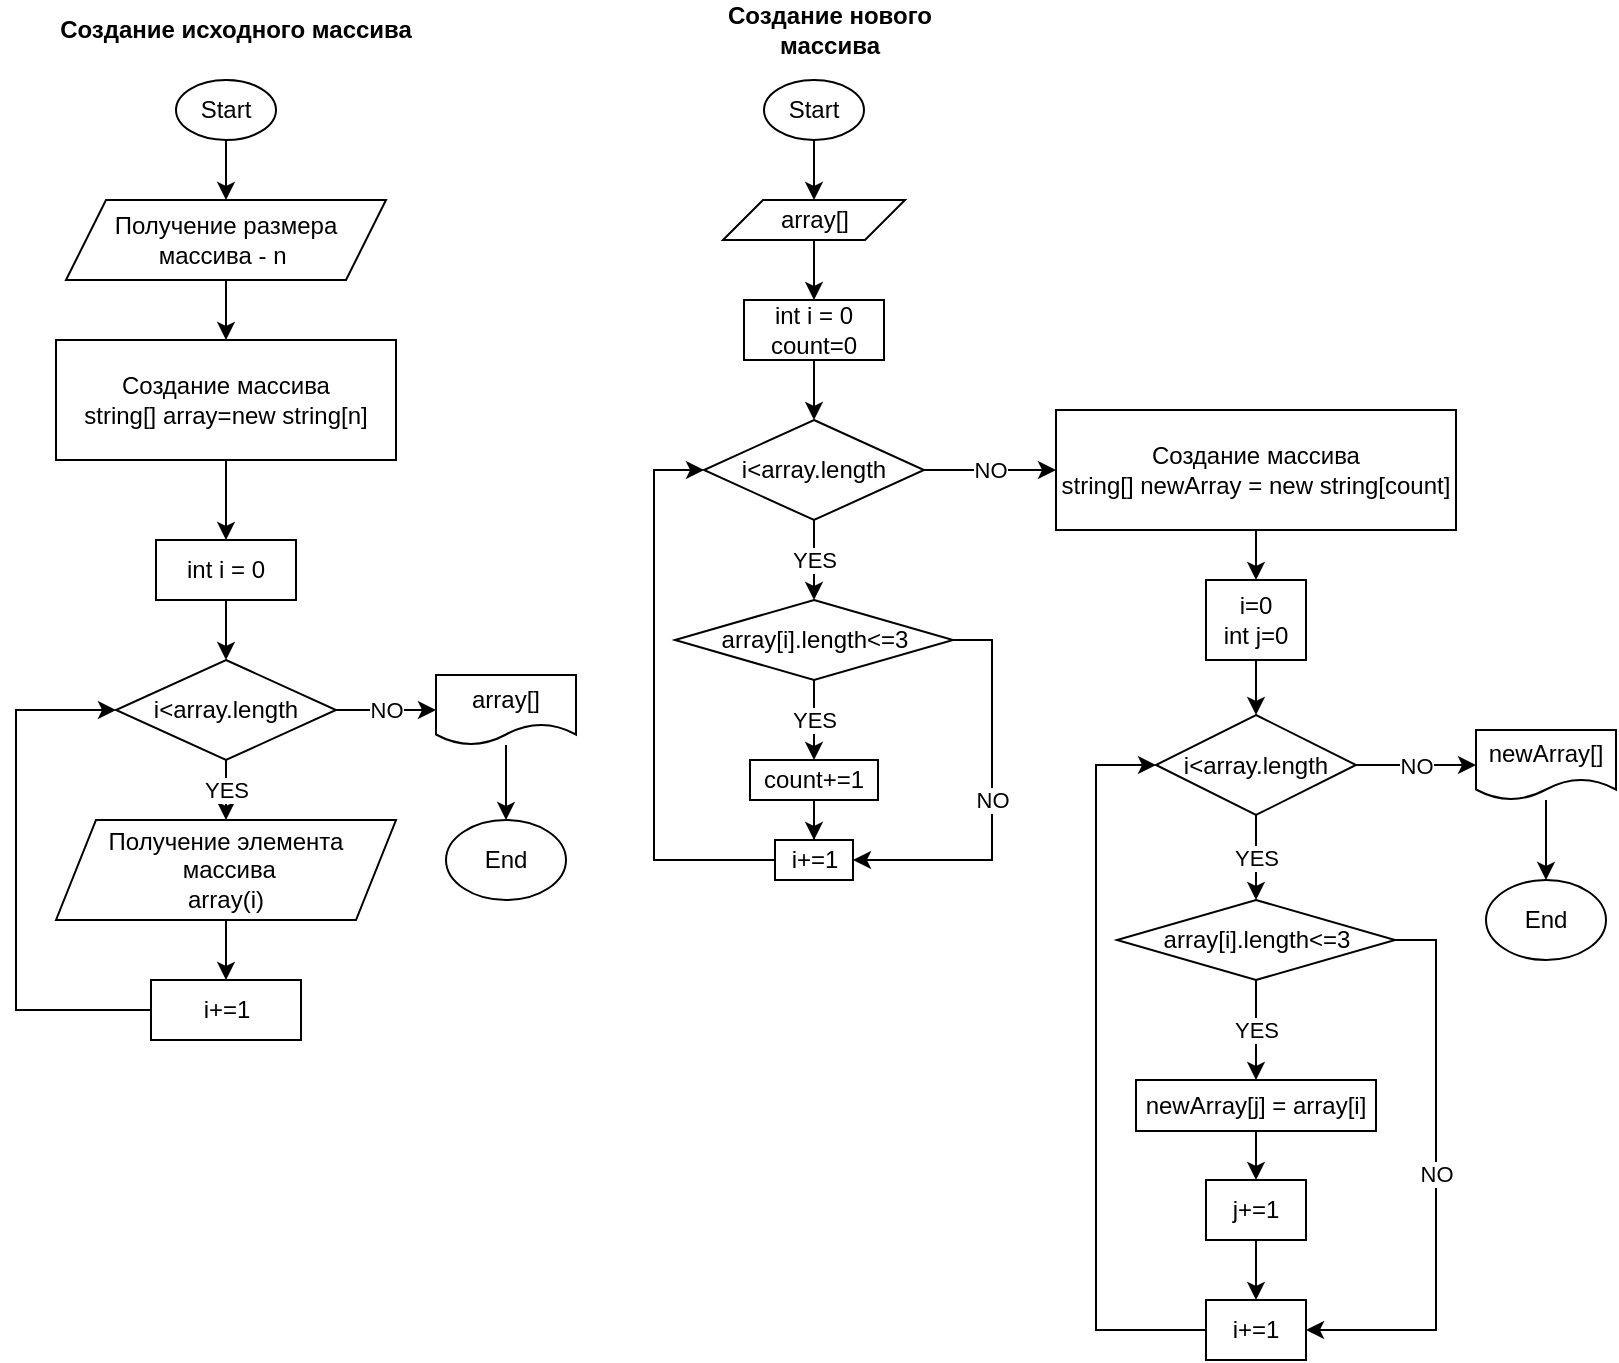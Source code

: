 <mxfile version="22.0.6" type="device">
  <diagram id="-DtuFViNl_V6q2ggCeu9" name="Страница — 1">
    <mxGraphModel dx="893" dy="475" grid="1" gridSize="10" guides="1" tooltips="1" connect="1" arrows="1" fold="1" page="1" pageScale="1" pageWidth="827" pageHeight="1169" math="0" shadow="0">
      <root>
        <mxCell id="0" />
        <mxCell id="1" parent="0" />
        <mxCell id="uFFE6c9NK0V8q3C7DD42-3" style="edgeStyle=orthogonalEdgeStyle;rounded=0;orthogonalLoop=1;jettySize=auto;html=1;entryX=0.5;entryY=0;entryDx=0;entryDy=0;" edge="1" parent="1" source="aZXuuyv6C-hoYNSW3rAJ-1" target="JnW06GxtXMNFyyta1SX8-2">
          <mxGeometry relative="1" as="geometry" />
        </mxCell>
        <mxCell id="aZXuuyv6C-hoYNSW3rAJ-1" value="Start" style="ellipse;whiteSpace=wrap;html=1;" parent="1" vertex="1">
          <mxGeometry x="120" y="50" width="50" height="30" as="geometry" />
        </mxCell>
        <mxCell id="JnW06GxtXMNFyyta1SX8-1" value="Создание исходного массива" style="text;html=1;strokeColor=none;fillColor=none;align=center;verticalAlign=middle;whiteSpace=wrap;rounded=0;fontStyle=1" parent="1" vertex="1">
          <mxGeometry x="50" y="10" width="200" height="30" as="geometry" />
        </mxCell>
        <mxCell id="uFFE6c9NK0V8q3C7DD42-24" style="edgeStyle=orthogonalEdgeStyle;rounded=0;orthogonalLoop=1;jettySize=auto;html=1;" edge="1" parent="1" source="JnW06GxtXMNFyyta1SX8-2" target="JnW06GxtXMNFyyta1SX8-3">
          <mxGeometry relative="1" as="geometry" />
        </mxCell>
        <mxCell id="JnW06GxtXMNFyyta1SX8-2" value="Получение размера &lt;br&gt;массива - n&amp;nbsp;" style="shape=parallelogram;perimeter=parallelogramPerimeter;whiteSpace=wrap;html=1;fixedSize=1;" parent="1" vertex="1">
          <mxGeometry x="65" y="110" width="160" height="40" as="geometry" />
        </mxCell>
        <mxCell id="uFFE6c9NK0V8q3C7DD42-5" style="edgeStyle=orthogonalEdgeStyle;rounded=0;orthogonalLoop=1;jettySize=auto;html=1;" edge="1" parent="1" source="JnW06GxtXMNFyyta1SX8-3" target="JnW06GxtXMNFyyta1SX8-4">
          <mxGeometry relative="1" as="geometry" />
        </mxCell>
        <mxCell id="JnW06GxtXMNFyyta1SX8-3" value="Создание массива&lt;br&gt;string[] array=new string[n]" style="rounded=0;whiteSpace=wrap;html=1;" parent="1" vertex="1">
          <mxGeometry x="60" y="180" width="170" height="60" as="geometry" />
        </mxCell>
        <mxCell id="uFFE6c9NK0V8q3C7DD42-6" style="edgeStyle=orthogonalEdgeStyle;rounded=0;orthogonalLoop=1;jettySize=auto;html=1;entryX=0.5;entryY=0;entryDx=0;entryDy=0;" edge="1" parent="1" source="JnW06GxtXMNFyyta1SX8-4" target="JnW06GxtXMNFyyta1SX8-5">
          <mxGeometry relative="1" as="geometry" />
        </mxCell>
        <mxCell id="JnW06GxtXMNFyyta1SX8-4" value="int i = 0" style="rounded=0;whiteSpace=wrap;html=1;" parent="1" vertex="1">
          <mxGeometry x="110" y="280" width="70" height="30" as="geometry" />
        </mxCell>
        <mxCell id="uFFE6c9NK0V8q3C7DD42-7" value="YES" style="edgeStyle=orthogonalEdgeStyle;rounded=0;orthogonalLoop=1;jettySize=auto;html=1;entryX=0.5;entryY=0;entryDx=0;entryDy=0;" edge="1" parent="1" source="JnW06GxtXMNFyyta1SX8-5" target="JnW06GxtXMNFyyta1SX8-8">
          <mxGeometry relative="1" as="geometry" />
        </mxCell>
        <mxCell id="uFFE6c9NK0V8q3C7DD42-10" value="NO" style="edgeStyle=orthogonalEdgeStyle;rounded=0;orthogonalLoop=1;jettySize=auto;html=1;" edge="1" parent="1" source="JnW06GxtXMNFyyta1SX8-5" target="uFFE6c9NK0V8q3C7DD42-1">
          <mxGeometry relative="1" as="geometry" />
        </mxCell>
        <mxCell id="JnW06GxtXMNFyyta1SX8-5" value="i&amp;lt;array.length" style="rhombus;whiteSpace=wrap;html=1;" parent="1" vertex="1">
          <mxGeometry x="90" y="340" width="110" height="50" as="geometry" />
        </mxCell>
        <mxCell id="uFFE6c9NK0V8q3C7DD42-8" style="edgeStyle=orthogonalEdgeStyle;rounded=0;orthogonalLoop=1;jettySize=auto;html=1;" edge="1" parent="1" source="JnW06GxtXMNFyyta1SX8-8" target="JnW06GxtXMNFyyta1SX8-9">
          <mxGeometry relative="1" as="geometry" />
        </mxCell>
        <mxCell id="JnW06GxtXMNFyyta1SX8-8" value="Получение элемента&lt;br&gt;&amp;nbsp;массива&lt;br&gt;array(i)" style="shape=parallelogram;perimeter=parallelogramPerimeter;whiteSpace=wrap;html=1;fixedSize=1;" parent="1" vertex="1">
          <mxGeometry x="60" y="420" width="170" height="50" as="geometry" />
        </mxCell>
        <mxCell id="uFFE6c9NK0V8q3C7DD42-9" style="edgeStyle=orthogonalEdgeStyle;rounded=0;orthogonalLoop=1;jettySize=auto;html=1;entryX=0;entryY=0.5;entryDx=0;entryDy=0;" edge="1" parent="1" source="JnW06GxtXMNFyyta1SX8-9" target="JnW06GxtXMNFyyta1SX8-5">
          <mxGeometry relative="1" as="geometry">
            <Array as="points">
              <mxPoint x="40" y="515" />
              <mxPoint x="40" y="365" />
            </Array>
          </mxGeometry>
        </mxCell>
        <mxCell id="JnW06GxtXMNFyyta1SX8-9" value="i+=1" style="rounded=0;whiteSpace=wrap;html=1;" parent="1" vertex="1">
          <mxGeometry x="107.5" y="500" width="75" height="30" as="geometry" />
        </mxCell>
        <mxCell id="uFFE6c9NK0V8q3C7DD42-11" style="edgeStyle=orthogonalEdgeStyle;rounded=0;orthogonalLoop=1;jettySize=auto;html=1;entryX=0.5;entryY=0;entryDx=0;entryDy=0;" edge="1" parent="1" source="uFFE6c9NK0V8q3C7DD42-1" target="uFFE6c9NK0V8q3C7DD42-2">
          <mxGeometry relative="1" as="geometry" />
        </mxCell>
        <mxCell id="uFFE6c9NK0V8q3C7DD42-1" value="array[]" style="shape=document;whiteSpace=wrap;html=1;boundedLbl=1;" vertex="1" parent="1">
          <mxGeometry x="250" y="347.5" width="70" height="35" as="geometry" />
        </mxCell>
        <mxCell id="uFFE6c9NK0V8q3C7DD42-2" value="End" style="ellipse;whiteSpace=wrap;html=1;" vertex="1" parent="1">
          <mxGeometry x="255" y="420" width="60" height="40" as="geometry" />
        </mxCell>
        <mxCell id="uFFE6c9NK0V8q3C7DD42-14" value="Создание нового массива" style="text;html=1;strokeColor=none;fillColor=none;align=center;verticalAlign=middle;whiteSpace=wrap;rounded=0;fontStyle=1" vertex="1" parent="1">
          <mxGeometry x="384" y="10" width="126" height="30" as="geometry" />
        </mxCell>
        <mxCell id="uFFE6c9NK0V8q3C7DD42-57" style="edgeStyle=orthogonalEdgeStyle;rounded=0;orthogonalLoop=1;jettySize=auto;html=1;entryX=0.5;entryY=0;entryDx=0;entryDy=0;" edge="1" parent="1" source="uFFE6c9NK0V8q3C7DD42-15" target="uFFE6c9NK0V8q3C7DD42-16">
          <mxGeometry relative="1" as="geometry" />
        </mxCell>
        <mxCell id="uFFE6c9NK0V8q3C7DD42-15" value="Start" style="ellipse;whiteSpace=wrap;html=1;" vertex="1" parent="1">
          <mxGeometry x="414" y="50" width="50" height="30" as="geometry" />
        </mxCell>
        <mxCell id="uFFE6c9NK0V8q3C7DD42-58" style="edgeStyle=orthogonalEdgeStyle;rounded=0;orthogonalLoop=1;jettySize=auto;html=1;entryX=0.5;entryY=0;entryDx=0;entryDy=0;" edge="1" parent="1" source="uFFE6c9NK0V8q3C7DD42-16" target="uFFE6c9NK0V8q3C7DD42-17">
          <mxGeometry relative="1" as="geometry" />
        </mxCell>
        <mxCell id="uFFE6c9NK0V8q3C7DD42-16" value="array[]" style="shape=parallelogram;perimeter=parallelogramPerimeter;whiteSpace=wrap;html=1;fixedSize=1;" vertex="1" parent="1">
          <mxGeometry x="393.5" y="110" width="91" height="20" as="geometry" />
        </mxCell>
        <mxCell id="uFFE6c9NK0V8q3C7DD42-59" style="edgeStyle=orthogonalEdgeStyle;rounded=0;orthogonalLoop=1;jettySize=auto;html=1;entryX=0.5;entryY=0;entryDx=0;entryDy=0;" edge="1" parent="1" source="uFFE6c9NK0V8q3C7DD42-17" target="uFFE6c9NK0V8q3C7DD42-20">
          <mxGeometry relative="1" as="geometry" />
        </mxCell>
        <mxCell id="uFFE6c9NK0V8q3C7DD42-17" value="int i = 0&lt;br&gt;count=0" style="rounded=0;whiteSpace=wrap;html=1;" vertex="1" parent="1">
          <mxGeometry x="404" y="160" width="70" height="30" as="geometry" />
        </mxCell>
        <mxCell id="uFFE6c9NK0V8q3C7DD42-18" value="YES" style="edgeStyle=orthogonalEdgeStyle;rounded=0;orthogonalLoop=1;jettySize=auto;html=1;" edge="1" parent="1" source="uFFE6c9NK0V8q3C7DD42-20" target="uFFE6c9NK0V8q3C7DD42-25">
          <mxGeometry relative="1" as="geometry">
            <mxPoint x="439" y="300" as="targetPoint" />
          </mxGeometry>
        </mxCell>
        <mxCell id="uFFE6c9NK0V8q3C7DD42-19" value="NO" style="edgeStyle=orthogonalEdgeStyle;rounded=0;orthogonalLoop=1;jettySize=auto;html=1;entryX=0;entryY=0.5;entryDx=0;entryDy=0;" edge="1" parent="1" source="uFFE6c9NK0V8q3C7DD42-20" target="uFFE6c9NK0V8q3C7DD42-22">
          <mxGeometry relative="1" as="geometry">
            <mxPoint x="549" y="245" as="targetPoint" />
          </mxGeometry>
        </mxCell>
        <mxCell id="uFFE6c9NK0V8q3C7DD42-20" value="i&amp;lt;array.length" style="rhombus;whiteSpace=wrap;html=1;" vertex="1" parent="1">
          <mxGeometry x="384" y="220" width="110" height="50" as="geometry" />
        </mxCell>
        <mxCell id="uFFE6c9NK0V8q3C7DD42-39" style="edgeStyle=orthogonalEdgeStyle;rounded=0;orthogonalLoop=1;jettySize=auto;html=1;entryX=0.5;entryY=0;entryDx=0;entryDy=0;" edge="1" parent="1" source="uFFE6c9NK0V8q3C7DD42-22" target="uFFE6c9NK0V8q3C7DD42-34">
          <mxGeometry relative="1" as="geometry" />
        </mxCell>
        <mxCell id="uFFE6c9NK0V8q3C7DD42-22" value="Создание массива&lt;br&gt;string[] newArray = new string[count]" style="rounded=0;whiteSpace=wrap;html=1;" vertex="1" parent="1">
          <mxGeometry x="560" y="215" width="200" height="60" as="geometry" />
        </mxCell>
        <mxCell id="uFFE6c9NK0V8q3C7DD42-29" value="YES" style="edgeStyle=orthogonalEdgeStyle;rounded=0;orthogonalLoop=1;jettySize=auto;html=1;entryX=0.5;entryY=0;entryDx=0;entryDy=0;" edge="1" parent="1" source="uFFE6c9NK0V8q3C7DD42-25" target="uFFE6c9NK0V8q3C7DD42-27">
          <mxGeometry relative="1" as="geometry" />
        </mxCell>
        <mxCell id="uFFE6c9NK0V8q3C7DD42-60" value="NO" style="edgeStyle=orthogonalEdgeStyle;rounded=0;orthogonalLoop=1;jettySize=auto;html=1;entryX=1;entryY=0.5;entryDx=0;entryDy=0;" edge="1" parent="1" source="uFFE6c9NK0V8q3C7DD42-25" target="uFFE6c9NK0V8q3C7DD42-28">
          <mxGeometry relative="1" as="geometry">
            <Array as="points">
              <mxPoint x="528" y="330" />
              <mxPoint x="528" y="440" />
            </Array>
          </mxGeometry>
        </mxCell>
        <mxCell id="uFFE6c9NK0V8q3C7DD42-25" value="array[i].length&amp;lt;=3" style="rhombus;whiteSpace=wrap;html=1;" vertex="1" parent="1">
          <mxGeometry x="369.5" y="310" width="139" height="40" as="geometry" />
        </mxCell>
        <mxCell id="uFFE6c9NK0V8q3C7DD42-31" style="edgeStyle=orthogonalEdgeStyle;rounded=0;orthogonalLoop=1;jettySize=auto;html=1;" edge="1" parent="1" source="uFFE6c9NK0V8q3C7DD42-27" target="uFFE6c9NK0V8q3C7DD42-28">
          <mxGeometry relative="1" as="geometry" />
        </mxCell>
        <mxCell id="uFFE6c9NK0V8q3C7DD42-27" value="count+=1" style="rounded=0;whiteSpace=wrap;html=1;" vertex="1" parent="1">
          <mxGeometry x="407" y="390" width="64" height="20" as="geometry" />
        </mxCell>
        <mxCell id="uFFE6c9NK0V8q3C7DD42-33" style="edgeStyle=orthogonalEdgeStyle;rounded=0;orthogonalLoop=1;jettySize=auto;html=1;entryX=0;entryY=0.5;entryDx=0;entryDy=0;" edge="1" parent="1" source="uFFE6c9NK0V8q3C7DD42-28" target="uFFE6c9NK0V8q3C7DD42-20">
          <mxGeometry relative="1" as="geometry">
            <Array as="points">
              <mxPoint x="359" y="440" />
              <mxPoint x="359" y="245" />
            </Array>
          </mxGeometry>
        </mxCell>
        <mxCell id="uFFE6c9NK0V8q3C7DD42-28" value="i+=1" style="rounded=0;whiteSpace=wrap;html=1;" vertex="1" parent="1">
          <mxGeometry x="419.5" y="430" width="39" height="20" as="geometry" />
        </mxCell>
        <mxCell id="uFFE6c9NK0V8q3C7DD42-40" style="edgeStyle=orthogonalEdgeStyle;rounded=0;orthogonalLoop=1;jettySize=auto;html=1;entryX=0.5;entryY=0;entryDx=0;entryDy=0;" edge="1" parent="1" source="uFFE6c9NK0V8q3C7DD42-34" target="uFFE6c9NK0V8q3C7DD42-35">
          <mxGeometry relative="1" as="geometry" />
        </mxCell>
        <mxCell id="uFFE6c9NK0V8q3C7DD42-34" value="i=0&lt;br&gt;int j=0" style="rounded=0;whiteSpace=wrap;html=1;" vertex="1" parent="1">
          <mxGeometry x="635" y="300" width="50" height="40" as="geometry" />
        </mxCell>
        <mxCell id="uFFE6c9NK0V8q3C7DD42-41" value="YES" style="edgeStyle=orthogonalEdgeStyle;rounded=0;orthogonalLoop=1;jettySize=auto;html=1;" edge="1" parent="1" source="uFFE6c9NK0V8q3C7DD42-35" target="uFFE6c9NK0V8q3C7DD42-36">
          <mxGeometry relative="1" as="geometry" />
        </mxCell>
        <mxCell id="uFFE6c9NK0V8q3C7DD42-56" value="NO" style="edgeStyle=orthogonalEdgeStyle;rounded=0;orthogonalLoop=1;jettySize=auto;html=1;entryX=0;entryY=0.5;entryDx=0;entryDy=0;" edge="1" parent="1" source="uFFE6c9NK0V8q3C7DD42-35" target="uFFE6c9NK0V8q3C7DD42-54">
          <mxGeometry relative="1" as="geometry" />
        </mxCell>
        <mxCell id="uFFE6c9NK0V8q3C7DD42-35" value="i&amp;lt;array.length" style="rhombus;whiteSpace=wrap;html=1;" vertex="1" parent="1">
          <mxGeometry x="610" y="367.5" width="100" height="50" as="geometry" />
        </mxCell>
        <mxCell id="uFFE6c9NK0V8q3C7DD42-42" value="YES" style="edgeStyle=orthogonalEdgeStyle;rounded=0;orthogonalLoop=1;jettySize=auto;html=1;" edge="1" parent="1" source="uFFE6c9NK0V8q3C7DD42-36" target="uFFE6c9NK0V8q3C7DD42-37">
          <mxGeometry relative="1" as="geometry" />
        </mxCell>
        <mxCell id="uFFE6c9NK0V8q3C7DD42-36" value="array[i].length&amp;lt;=3" style="rhombus;whiteSpace=wrap;html=1;" vertex="1" parent="1">
          <mxGeometry x="590.5" y="460" width="139" height="40" as="geometry" />
        </mxCell>
        <mxCell id="uFFE6c9NK0V8q3C7DD42-43" style="edgeStyle=orthogonalEdgeStyle;rounded=0;orthogonalLoop=1;jettySize=auto;html=1;" edge="1" parent="1" source="uFFE6c9NK0V8q3C7DD42-37" target="uFFE6c9NK0V8q3C7DD42-38">
          <mxGeometry relative="1" as="geometry" />
        </mxCell>
        <mxCell id="uFFE6c9NK0V8q3C7DD42-37" value="newArray[j] = array[i]" style="rounded=0;whiteSpace=wrap;html=1;" vertex="1" parent="1">
          <mxGeometry x="600" y="550" width="120" height="25.5" as="geometry" />
        </mxCell>
        <mxCell id="uFFE6c9NK0V8q3C7DD42-47" style="edgeStyle=orthogonalEdgeStyle;rounded=0;orthogonalLoop=1;jettySize=auto;html=1;entryX=0.5;entryY=0;entryDx=0;entryDy=0;" edge="1" parent="1" source="uFFE6c9NK0V8q3C7DD42-38" target="uFFE6c9NK0V8q3C7DD42-46">
          <mxGeometry relative="1" as="geometry" />
        </mxCell>
        <mxCell id="uFFE6c9NK0V8q3C7DD42-38" value="j+=1" style="rounded=0;whiteSpace=wrap;html=1;" vertex="1" parent="1">
          <mxGeometry x="635" y="600" width="50" height="30" as="geometry" />
        </mxCell>
        <mxCell id="uFFE6c9NK0V8q3C7DD42-48" style="edgeStyle=orthogonalEdgeStyle;rounded=0;orthogonalLoop=1;jettySize=auto;html=1;entryX=0;entryY=0.5;entryDx=0;entryDy=0;" edge="1" parent="1" source="uFFE6c9NK0V8q3C7DD42-46" target="uFFE6c9NK0V8q3C7DD42-35">
          <mxGeometry relative="1" as="geometry">
            <Array as="points">
              <mxPoint x="580" y="675" />
              <mxPoint x="580" y="392" />
            </Array>
          </mxGeometry>
        </mxCell>
        <mxCell id="uFFE6c9NK0V8q3C7DD42-46" value="i+=1" style="rounded=0;whiteSpace=wrap;html=1;" vertex="1" parent="1">
          <mxGeometry x="635" y="660" width="50" height="30" as="geometry" />
        </mxCell>
        <mxCell id="uFFE6c9NK0V8q3C7DD42-49" style="edgeStyle=orthogonalEdgeStyle;rounded=0;orthogonalLoop=1;jettySize=auto;html=1;entryX=1;entryY=0.5;entryDx=0;entryDy=0;" edge="1" parent="1" source="uFFE6c9NK0V8q3C7DD42-36" target="uFFE6c9NK0V8q3C7DD42-46">
          <mxGeometry relative="1" as="geometry">
            <Array as="points">
              <mxPoint x="750" y="480" />
              <mxPoint x="750" y="675" />
            </Array>
          </mxGeometry>
        </mxCell>
        <mxCell id="uFFE6c9NK0V8q3C7DD42-50" value="NO" style="edgeLabel;html=1;align=center;verticalAlign=middle;resizable=0;points=[];" vertex="1" connectable="0" parent="uFFE6c9NK0V8q3C7DD42-49">
          <mxGeometry x="-0.018" relative="1" as="geometry">
            <mxPoint as="offset" />
          </mxGeometry>
        </mxCell>
        <mxCell id="uFFE6c9NK0V8q3C7DD42-53" style="edgeStyle=orthogonalEdgeStyle;rounded=0;orthogonalLoop=1;jettySize=auto;html=1;entryX=0.5;entryY=0;entryDx=0;entryDy=0;" edge="1" parent="1" source="uFFE6c9NK0V8q3C7DD42-54" target="uFFE6c9NK0V8q3C7DD42-55">
          <mxGeometry relative="1" as="geometry" />
        </mxCell>
        <mxCell id="uFFE6c9NK0V8q3C7DD42-54" value="newArray[]" style="shape=document;whiteSpace=wrap;html=1;boundedLbl=1;" vertex="1" parent="1">
          <mxGeometry x="770" y="375" width="70" height="35" as="geometry" />
        </mxCell>
        <mxCell id="uFFE6c9NK0V8q3C7DD42-55" value="End" style="ellipse;whiteSpace=wrap;html=1;" vertex="1" parent="1">
          <mxGeometry x="775" y="450" width="60" height="40" as="geometry" />
        </mxCell>
      </root>
    </mxGraphModel>
  </diagram>
</mxfile>
